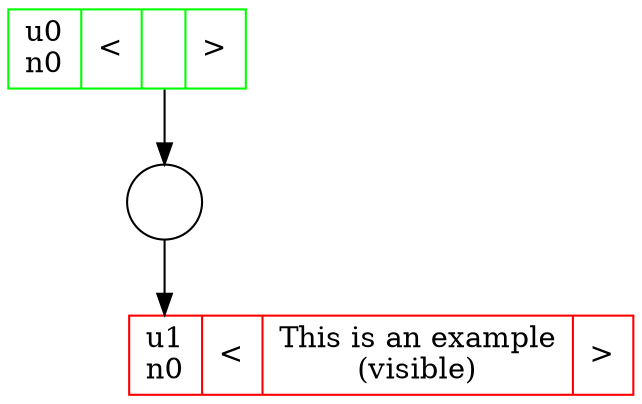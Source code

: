 digraph name {
"u0n0p1" [
 shape="circle"
 label=""
];
u0n0:f1 -> u0n0p1 [
 id=1 
 ]; 

 "u1n0" [
label="<f0>u1\nn0|<f0a>\<|<f1>This is an example\n(visible)|<fe>\>"
shape="record"
color="red"
];
u0n0p1 -> u1n0:f0 [
 id=2 
];

 "u0n0" [
label="<f0>u0\nn0|<f0a>\<|<f1>|<fe>\>"
shape="record"
color="green"
];
}